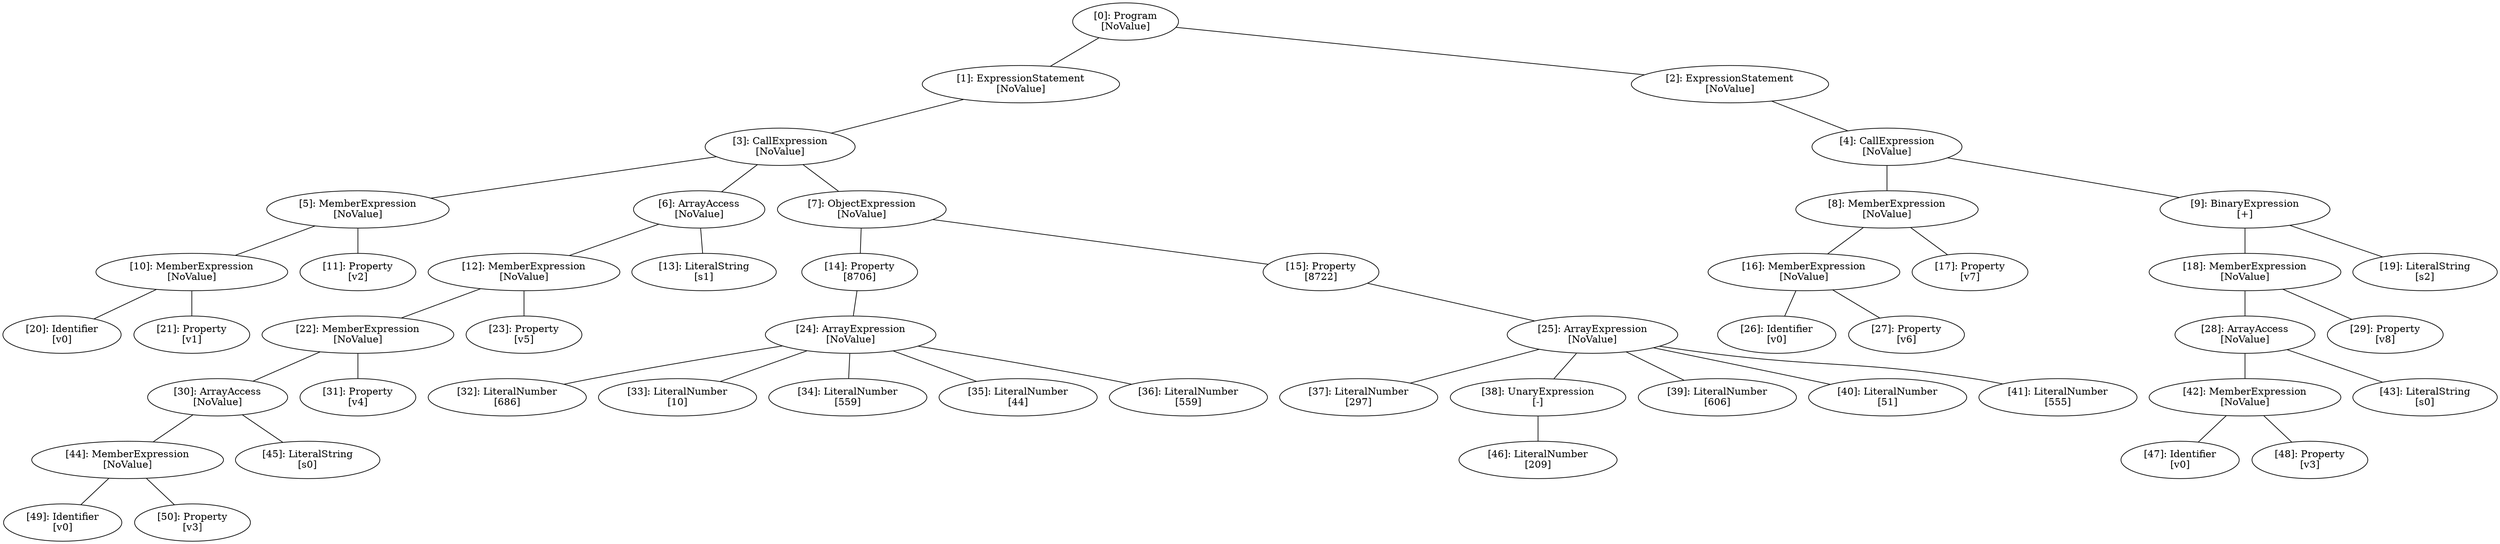 // Result
graph {
	0 [label="[0]: Program
[NoValue]"]
	1 [label="[1]: ExpressionStatement
[NoValue]"]
	2 [label="[2]: ExpressionStatement
[NoValue]"]
	3 [label="[3]: CallExpression
[NoValue]"]
	4 [label="[4]: CallExpression
[NoValue]"]
	5 [label="[5]: MemberExpression
[NoValue]"]
	6 [label="[6]: ArrayAccess
[NoValue]"]
	7 [label="[7]: ObjectExpression
[NoValue]"]
	8 [label="[8]: MemberExpression
[NoValue]"]
	9 [label="[9]: BinaryExpression
[+]"]
	10 [label="[10]: MemberExpression
[NoValue]"]
	11 [label="[11]: Property
[v2]"]
	12 [label="[12]: MemberExpression
[NoValue]"]
	13 [label="[13]: LiteralString
[s1]"]
	14 [label="[14]: Property
[8706]"]
	15 [label="[15]: Property
[8722]"]
	16 [label="[16]: MemberExpression
[NoValue]"]
	17 [label="[17]: Property
[v7]"]
	18 [label="[18]: MemberExpression
[NoValue]"]
	19 [label="[19]: LiteralString
[s2]"]
	20 [label="[20]: Identifier
[v0]"]
	21 [label="[21]: Property
[v1]"]
	22 [label="[22]: MemberExpression
[NoValue]"]
	23 [label="[23]: Property
[v5]"]
	24 [label="[24]: ArrayExpression
[NoValue]"]
	25 [label="[25]: ArrayExpression
[NoValue]"]
	26 [label="[26]: Identifier
[v0]"]
	27 [label="[27]: Property
[v6]"]
	28 [label="[28]: ArrayAccess
[NoValue]"]
	29 [label="[29]: Property
[v8]"]
	30 [label="[30]: ArrayAccess
[NoValue]"]
	31 [label="[31]: Property
[v4]"]
	32 [label="[32]: LiteralNumber
[686]"]
	33 [label="[33]: LiteralNumber
[10]"]
	34 [label="[34]: LiteralNumber
[559]"]
	35 [label="[35]: LiteralNumber
[44]"]
	36 [label="[36]: LiteralNumber
[559]"]
	37 [label="[37]: LiteralNumber
[297]"]
	38 [label="[38]: UnaryExpression
[-]"]
	39 [label="[39]: LiteralNumber
[606]"]
	40 [label="[40]: LiteralNumber
[51]"]
	41 [label="[41]: LiteralNumber
[555]"]
	42 [label="[42]: MemberExpression
[NoValue]"]
	43 [label="[43]: LiteralString
[s0]"]
	44 [label="[44]: MemberExpression
[NoValue]"]
	45 [label="[45]: LiteralString
[s0]"]
	46 [label="[46]: LiteralNumber
[209]"]
	47 [label="[47]: Identifier
[v0]"]
	48 [label="[48]: Property
[v3]"]
	49 [label="[49]: Identifier
[v0]"]
	50 [label="[50]: Property
[v3]"]
	0 -- 1
	0 -- 2
	1 -- 3
	2 -- 4
	3 -- 5
	3 -- 6
	3 -- 7
	4 -- 8
	4 -- 9
	5 -- 10
	5 -- 11
	6 -- 12
	6 -- 13
	7 -- 14
	7 -- 15
	8 -- 16
	8 -- 17
	9 -- 18
	9 -- 19
	10 -- 20
	10 -- 21
	12 -- 22
	12 -- 23
	14 -- 24
	15 -- 25
	16 -- 26
	16 -- 27
	18 -- 28
	18 -- 29
	22 -- 30
	22 -- 31
	24 -- 32
	24 -- 33
	24 -- 34
	24 -- 35
	24 -- 36
	25 -- 37
	25 -- 38
	25 -- 39
	25 -- 40
	25 -- 41
	28 -- 42
	28 -- 43
	30 -- 44
	30 -- 45
	38 -- 46
	42 -- 47
	42 -- 48
	44 -- 49
	44 -- 50
}
